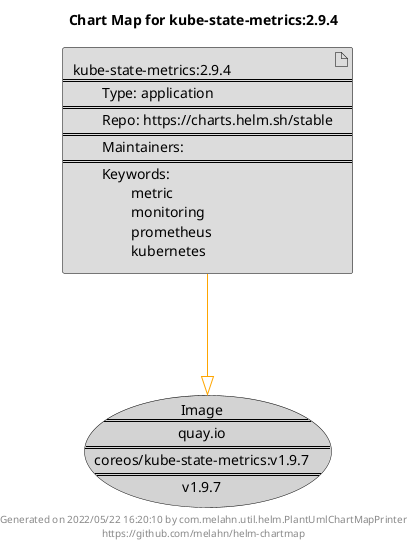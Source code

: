 @startuml
skinparam linetype ortho
skinparam backgroundColor white
skinparam usecaseBorderColor black
skinparam usecaseArrowColor LightSlateGray
skinparam artifactBorderColor black
skinparam artifactArrowColor LightSlateGray

title Chart Map for kube-state-metrics:2.9.4

'There is one referenced Helm Chart
artifact "kube-state-metrics:2.9.4\n====\n\tType: application\n====\n\tRepo: https://charts.helm.sh/stable\n====\n\tMaintainers: \n====\n\tKeywords: \n\t\tmetric\n\t\tmonitoring\n\t\tprometheus\n\t\tkubernetes" as kube_state_metrics_2_9_4 #Gainsboro

'There is one referenced Docker Image
usecase "Image\n====\nquay.io\n====\ncoreos/kube-state-metrics:v1.9.7\n====\nv1.9.7" as quay_io_coreos_kube_state_metrics_v1_9_7 #LightGrey

'Chart Dependencies
kube_state_metrics_2_9_4--[#orange]-|>quay_io_coreos_kube_state_metrics_v1_9_7

center footer Generated on 2022/05/22 16:20:10 by com.melahn.util.helm.PlantUmlChartMapPrinter\nhttps://github.com/melahn/helm-chartmap
@enduml
